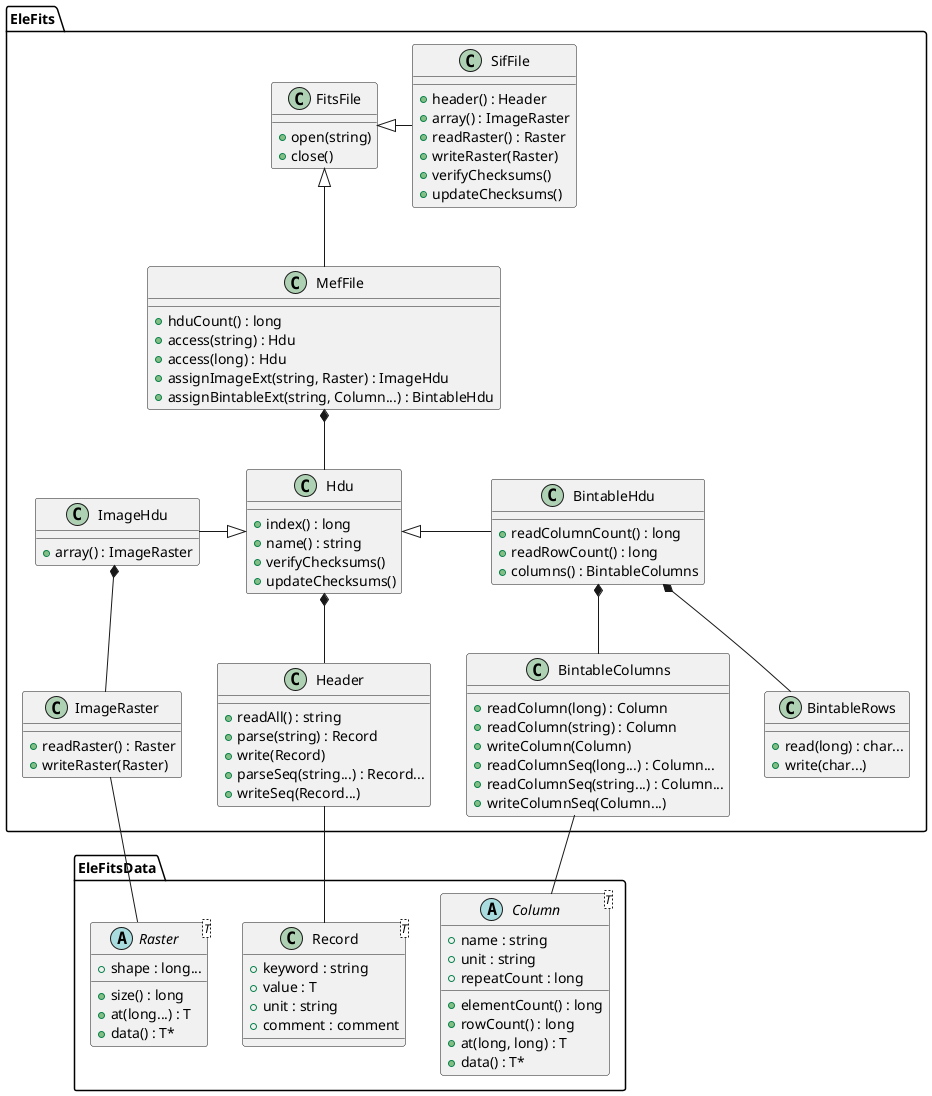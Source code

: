@startuml
package EleFitsData {

class Record<T> {
+ keyword : string
+ value : T
+ unit : string
+ comment : comment
}

abstract class Raster<T> {
+ shape : long...
+ size() : long
+ at(long...) : T
+ data() : T*
}

abstract class Column<T> {
+ name : string
+ unit : string
+ repeatCount : long
+ elementCount() : long
+ rowCount() : long
+ at(long, long) : T
+ data() : T*
}

}

package EleFits {

class FitsFile {
+ open(string)
+ close()
}

class SifFile {
+ header() : Header
+ array() : ImageRaster
+ readRaster() : Raster
+ writeRaster(Raster)
+ verifyChecksums()
+ updateChecksums()
}

class MefFile {
+ hduCount() : long
+ access(string) : Hdu
+ access(long) : Hdu
+ assignImageExt(string, Raster) : ImageHdu
+ assignBintableExt(string, Column...) : BintableHdu
}

class Hdu {
+ index() : long
+ name() : string
+ verifyChecksums()
+ updateChecksums()
}

class ImageHdu {
+ array() : ImageRaster
}

class BintableHdu {
+ readColumnCount() : long
+ readRowCount() : long
+ columns() : BintableColumns
}

class Header {
+ readAll() : string
+ parse(string) : Record
+ write(Record)
+ parseSeq(string...) : Record...
+ writeSeq(Record...)
}

class ImageRaster {
+ readRaster() : Raster
+ writeRaster(Raster)
}

class BintableColumns {
+ readColumn(long) : Column
+ readColumn(string) : Column
+ writeColumn(Column)
+ readColumnSeq(long...) : Column...
+ readColumnSeq(string...) : Column...
+ writeColumnSeq(Column...)
}

class BintableRows {
+ read(long) : char...
+ write(char...)
}

}

FitsFile <|- SifFile
FitsFile <|-- MefFile
ImageHdu -|> Hdu
Hdu <|- BintableHdu
Hdu *-- Header
ImageHdu *-- ImageRaster
BintableHdu *-- BintableColumns
BintableHdu *-- BintableRows
MefFile *-- Hdu
Header -- Record
ImageRaster -- Raster
BintableColumns -- Column
@enduml